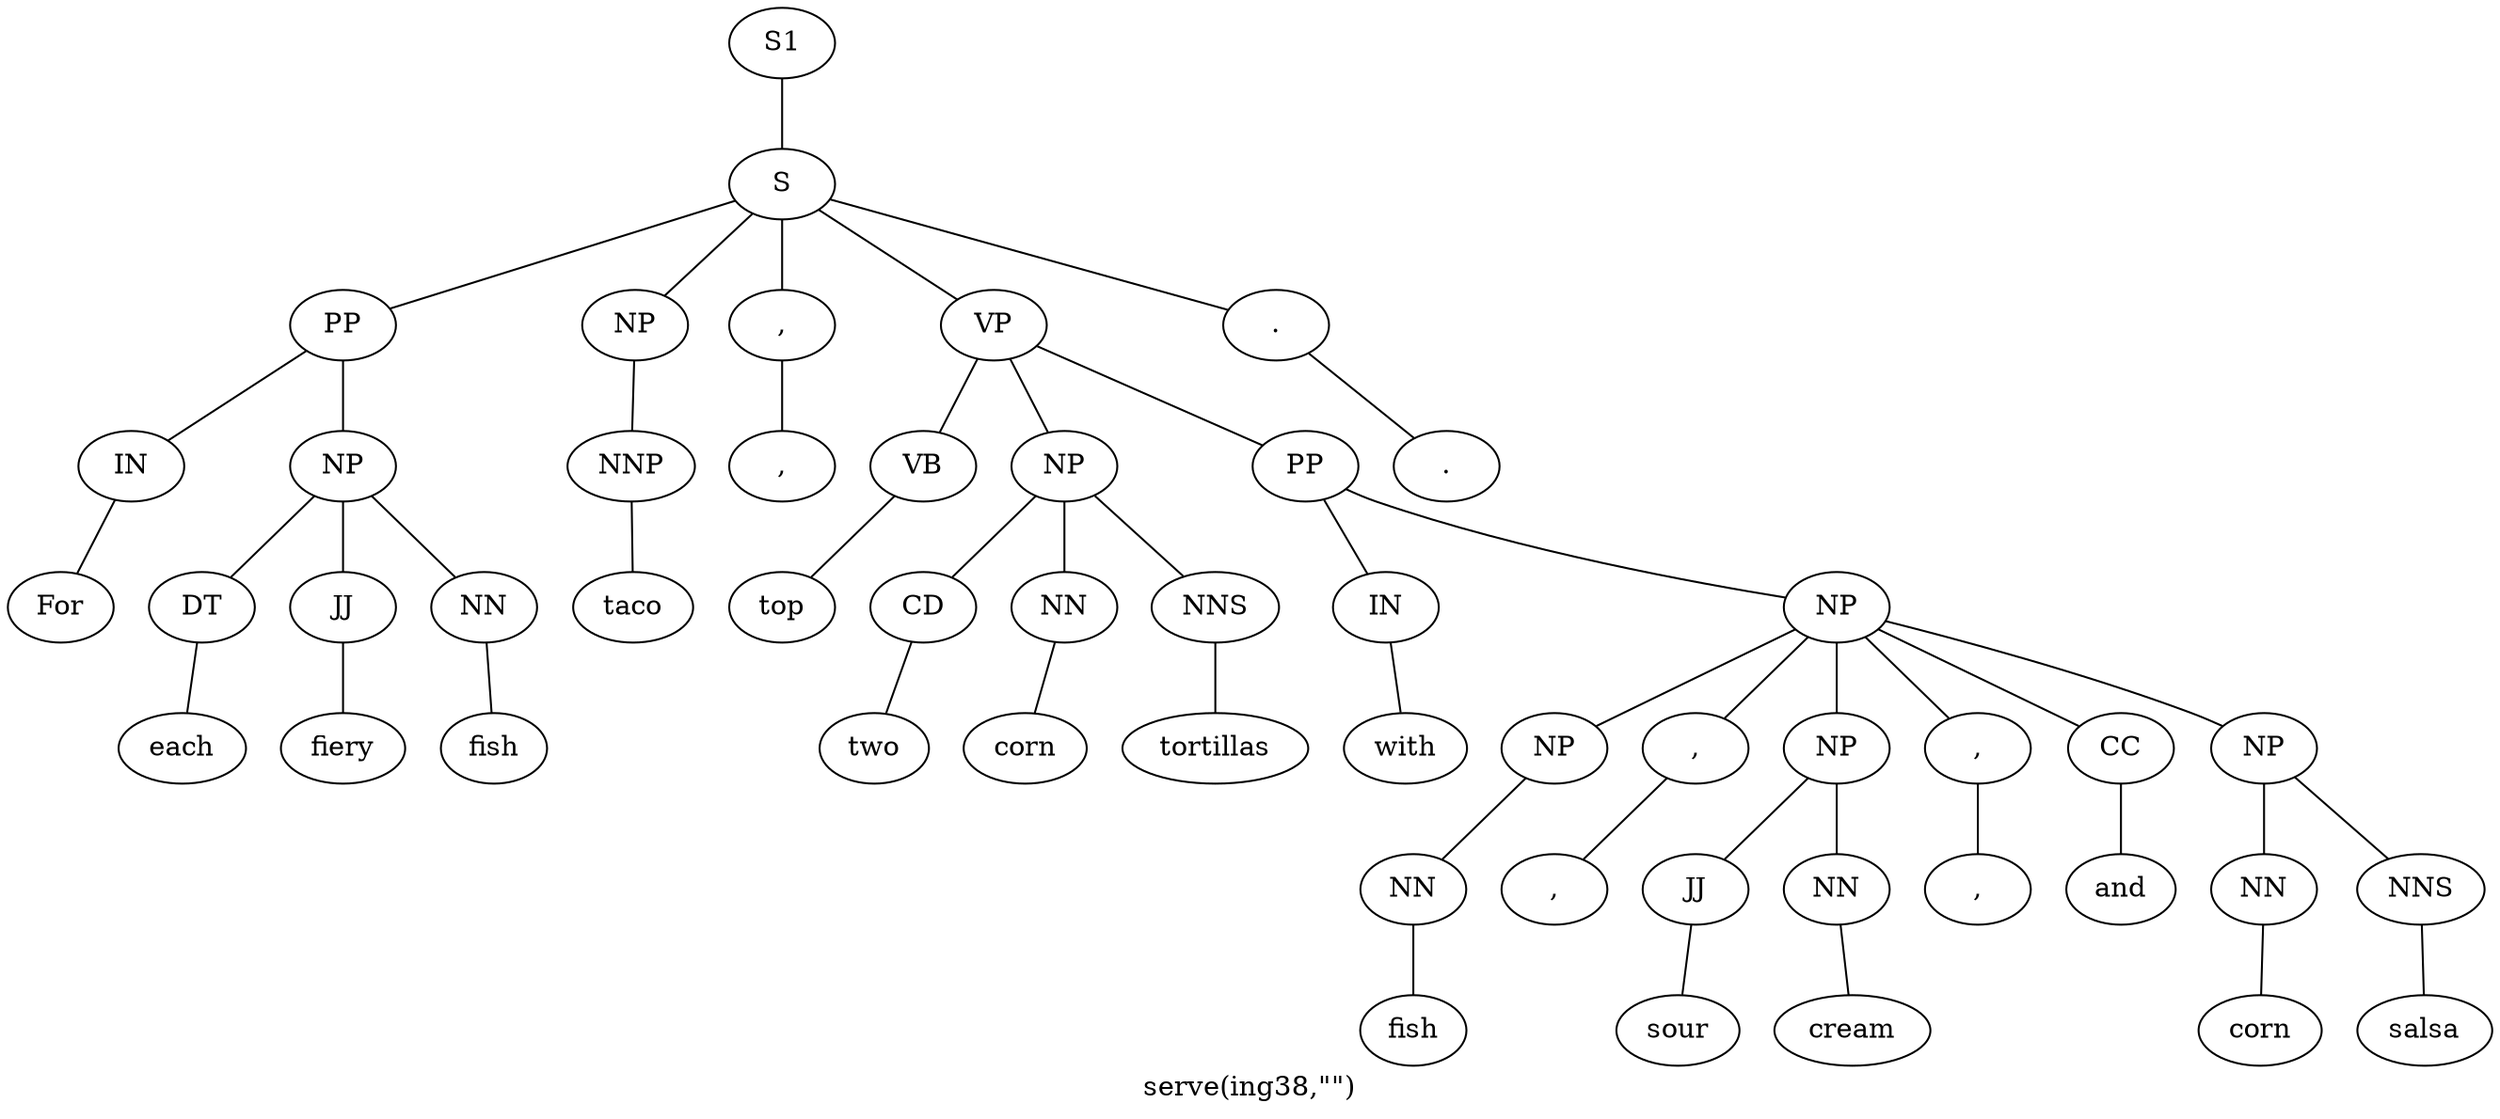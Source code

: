graph SyntaxGraph {
	label = "serve(ing38,\"\")";
	Node0 [label="S1"];
	Node1 [label="S"];
	Node2 [label="PP"];
	Node3 [label="IN"];
	Node4 [label="For"];
	Node5 [label="NP"];
	Node6 [label="DT"];
	Node7 [label="each"];
	Node8 [label="JJ"];
	Node9 [label="fiery"];
	Node10 [label="NN"];
	Node11 [label="fish"];
	Node12 [label="NP"];
	Node13 [label="NNP"];
	Node14 [label="taco"];
	Node15 [label=","];
	Node16 [label=","];
	Node17 [label="VP"];
	Node18 [label="VB"];
	Node19 [label="top"];
	Node20 [label="NP"];
	Node21 [label="CD"];
	Node22 [label="two"];
	Node23 [label="NN"];
	Node24 [label="corn"];
	Node25 [label="NNS"];
	Node26 [label="tortillas"];
	Node27 [label="PP"];
	Node28 [label="IN"];
	Node29 [label="with"];
	Node30 [label="NP"];
	Node31 [label="NP"];
	Node32 [label="NN"];
	Node33 [label="fish"];
	Node34 [label=","];
	Node35 [label=","];
	Node36 [label="NP"];
	Node37 [label="JJ"];
	Node38 [label="sour"];
	Node39 [label="NN"];
	Node40 [label="cream"];
	Node41 [label=","];
	Node42 [label=","];
	Node43 [label="CC"];
	Node44 [label="and"];
	Node45 [label="NP"];
	Node46 [label="NN"];
	Node47 [label="corn"];
	Node48 [label="NNS"];
	Node49 [label="salsa"];
	Node50 [label="."];
	Node51 [label="."];

	Node0 -- Node1;
	Node1 -- Node2;
	Node1 -- Node12;
	Node1 -- Node15;
	Node1 -- Node17;
	Node1 -- Node50;
	Node2 -- Node3;
	Node2 -- Node5;
	Node3 -- Node4;
	Node5 -- Node6;
	Node5 -- Node8;
	Node5 -- Node10;
	Node6 -- Node7;
	Node8 -- Node9;
	Node10 -- Node11;
	Node12 -- Node13;
	Node13 -- Node14;
	Node15 -- Node16;
	Node17 -- Node18;
	Node17 -- Node20;
	Node17 -- Node27;
	Node18 -- Node19;
	Node20 -- Node21;
	Node20 -- Node23;
	Node20 -- Node25;
	Node21 -- Node22;
	Node23 -- Node24;
	Node25 -- Node26;
	Node27 -- Node28;
	Node27 -- Node30;
	Node28 -- Node29;
	Node30 -- Node31;
	Node30 -- Node34;
	Node30 -- Node36;
	Node30 -- Node41;
	Node30 -- Node43;
	Node30 -- Node45;
	Node31 -- Node32;
	Node32 -- Node33;
	Node34 -- Node35;
	Node36 -- Node37;
	Node36 -- Node39;
	Node37 -- Node38;
	Node39 -- Node40;
	Node41 -- Node42;
	Node43 -- Node44;
	Node45 -- Node46;
	Node45 -- Node48;
	Node46 -- Node47;
	Node48 -- Node49;
	Node50 -- Node51;
}